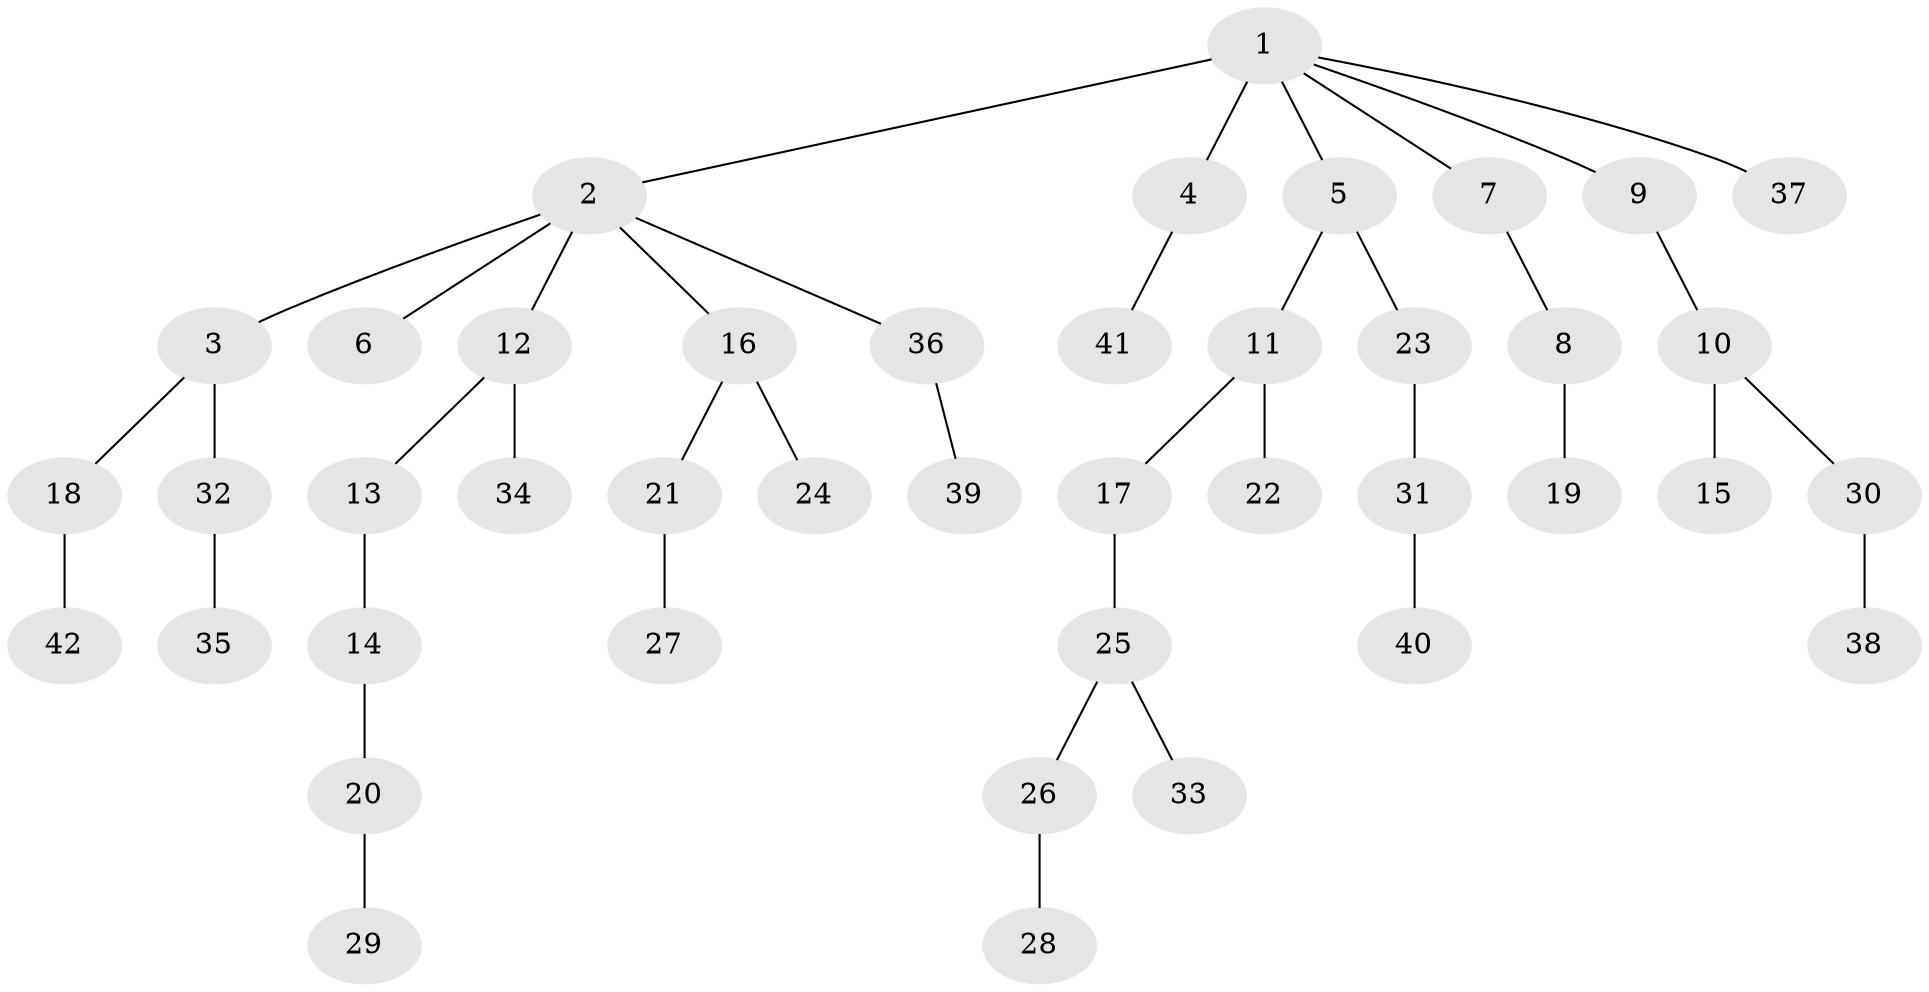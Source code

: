 // original degree distribution, {5: 0.060240963855421686, 3: 0.14457831325301204, 4: 0.04819277108433735, 2: 0.2289156626506024, 1: 0.5060240963855421, 7: 0.012048192771084338}
// Generated by graph-tools (version 1.1) at 2025/51/03/04/25 22:51:24]
// undirected, 42 vertices, 41 edges
graph export_dot {
  node [color=gray90,style=filled];
  1;
  2;
  3;
  4;
  5;
  6;
  7;
  8;
  9;
  10;
  11;
  12;
  13;
  14;
  15;
  16;
  17;
  18;
  19;
  20;
  21;
  22;
  23;
  24;
  25;
  26;
  27;
  28;
  29;
  30;
  31;
  32;
  33;
  34;
  35;
  36;
  37;
  38;
  39;
  40;
  41;
  42;
  1 -- 2 [weight=1.0];
  1 -- 4 [weight=3.0];
  1 -- 5 [weight=1.0];
  1 -- 7 [weight=1.0];
  1 -- 9 [weight=1.0];
  1 -- 37 [weight=1.0];
  2 -- 3 [weight=1.0];
  2 -- 6 [weight=1.0];
  2 -- 12 [weight=1.0];
  2 -- 16 [weight=1.0];
  2 -- 36 [weight=1.0];
  3 -- 18 [weight=1.0];
  3 -- 32 [weight=1.0];
  4 -- 41 [weight=1.0];
  5 -- 11 [weight=1.0];
  5 -- 23 [weight=1.0];
  7 -- 8 [weight=1.0];
  8 -- 19 [weight=1.0];
  9 -- 10 [weight=1.0];
  10 -- 15 [weight=4.0];
  10 -- 30 [weight=1.0];
  11 -- 17 [weight=1.0];
  11 -- 22 [weight=2.0];
  12 -- 13 [weight=3.0];
  12 -- 34 [weight=1.0];
  13 -- 14 [weight=1.0];
  14 -- 20 [weight=1.0];
  16 -- 21 [weight=1.0];
  16 -- 24 [weight=2.0];
  17 -- 25 [weight=1.0];
  18 -- 42 [weight=1.0];
  20 -- 29 [weight=1.0];
  21 -- 27 [weight=2.0];
  23 -- 31 [weight=1.0];
  25 -- 26 [weight=1.0];
  25 -- 33 [weight=1.0];
  26 -- 28 [weight=1.0];
  30 -- 38 [weight=1.0];
  31 -- 40 [weight=1.0];
  32 -- 35 [weight=1.0];
  36 -- 39 [weight=1.0];
}

